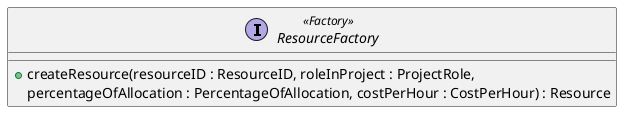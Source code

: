 @startuml

interface ResourceFactory<<Factory>>{

    + createResource(resourceID : ResourceID, roleInProject : ProjectRole,
     percentageOfAllocation : PercentageOfAllocation, costPerHour : CostPerHour) : Resource
}

@enduml